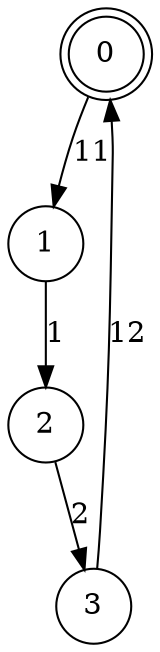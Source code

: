 digraph automaton { 
	 node [shape = doublecircle]; 0 ;
	 node [shape = circle];
	 size = "7.5,10";
	 0 -> 1 [ label = "11" ];
	 1 -> 2 [ label = "1" ];
	 2 -> 3 [ label = "2" ];
	 3 -> 0 [ label = "12" ];
}
